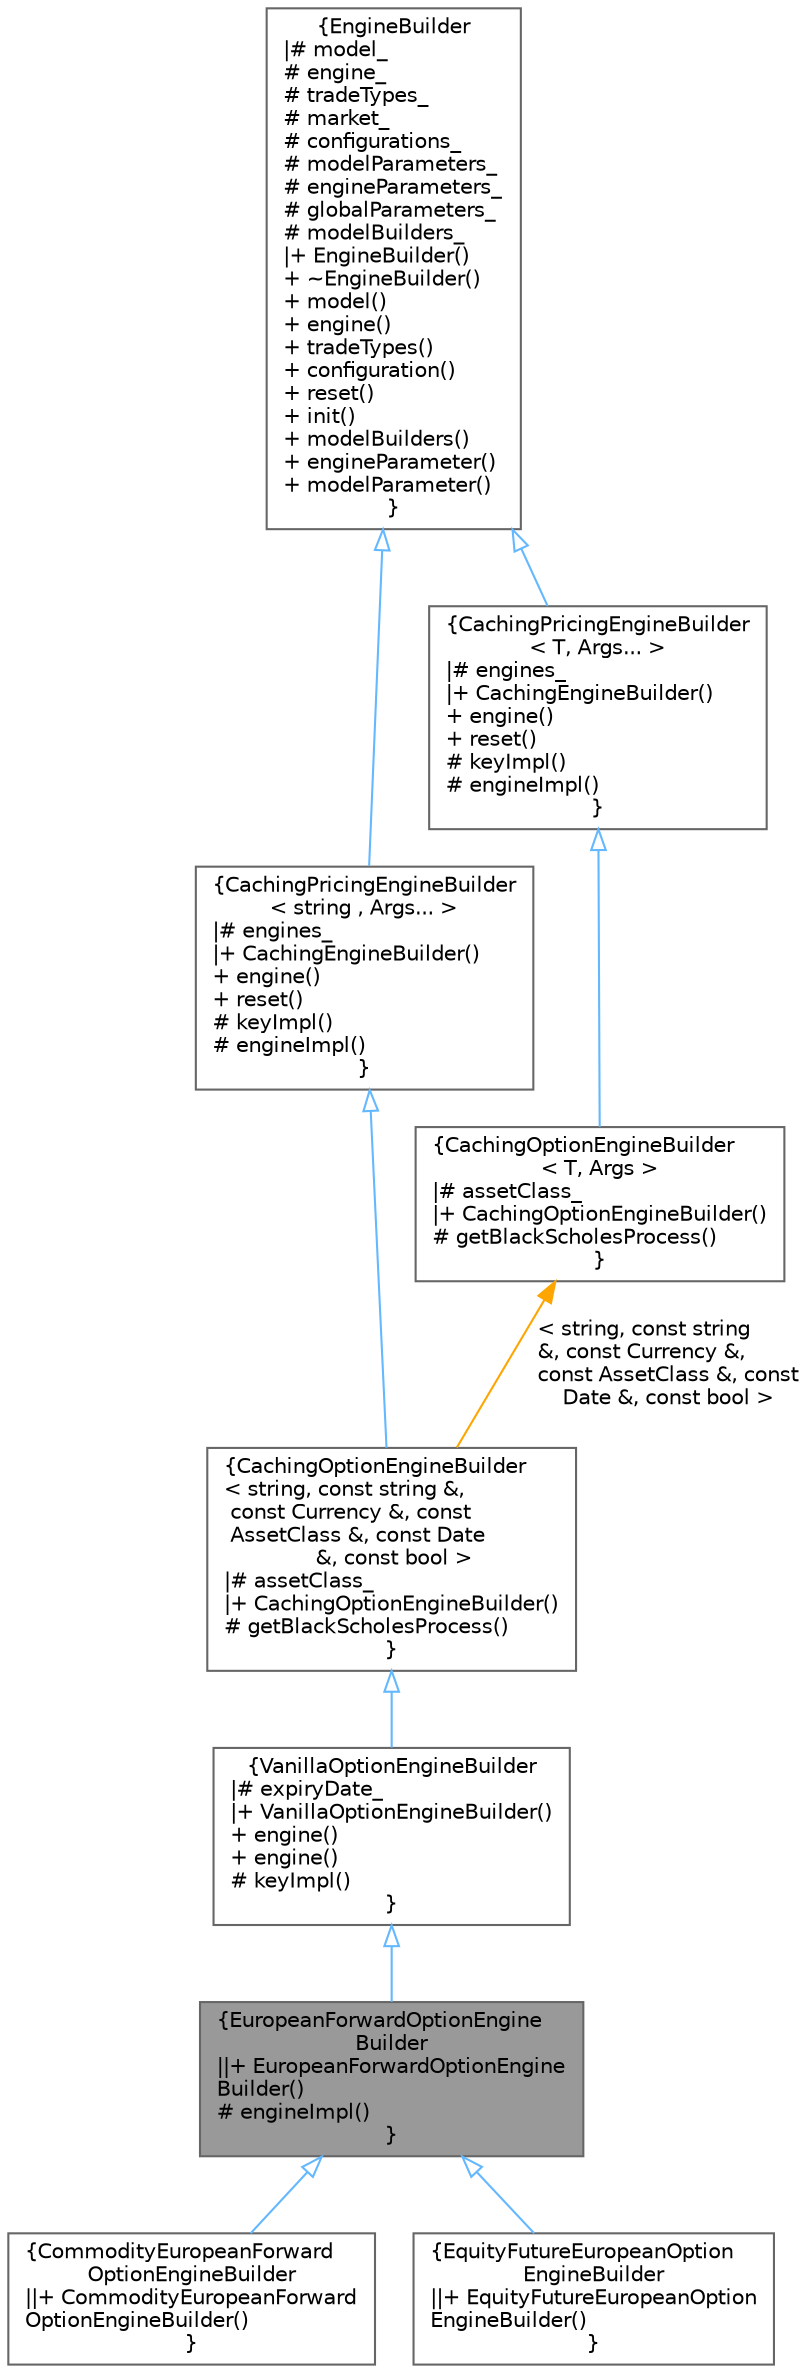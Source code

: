 digraph "EuropeanForwardOptionEngineBuilder"
{
 // INTERACTIVE_SVG=YES
 // LATEX_PDF_SIZE
  bgcolor="transparent";
  edge [fontname=Helvetica,fontsize=10,labelfontname=Helvetica,labelfontsize=10];
  node [fontname=Helvetica,fontsize=10,shape=box,height=0.2,width=0.4];
  Node1 [label="{EuropeanForwardOptionEngine\lBuilder\n||+ EuropeanForwardOptionEngine\lBuilder()\l# engineImpl()\l}",height=0.2,width=0.4,color="gray40", fillcolor="grey60", style="filled", fontcolor="black",tooltip="Abstract Engine Builder for European Vanilla Forward Options."];
  Node2 -> Node1 [dir="back",color="steelblue1",style="solid",arrowtail="onormal"];
  Node2 [label="{VanillaOptionEngineBuilder\n|# expiryDate_\l|+ VanillaOptionEngineBuilder()\l+ engine()\l+ engine()\l# keyImpl()\l}",height=0.2,width=0.4,color="gray40", fillcolor="white", style="filled",URL="$classore_1_1data_1_1_vanilla_option_engine_builder.html",tooltip="Abstract Engine Builder for Vanilla Options."];
  Node3 -> Node2 [dir="back",color="steelblue1",style="solid",arrowtail="onormal"];
  Node3 [label="{CachingOptionEngineBuilder\l\< string, const string &,\l const Currency &, const\l AssetClass &, const Date\l &, const bool \>\n|# assetClass_\l|+ CachingOptionEngineBuilder()\l# getBlackScholesProcess()\l}",height=0.2,width=0.4,color="gray40", fillcolor="white", style="filled",URL="$classore_1_1data_1_1_caching_option_engine_builder.html",tooltip=" "];
  Node4 -> Node3 [dir="back",color="steelblue1",style="solid",arrowtail="onormal"];
  Node4 [label="{CachingPricingEngineBuilder\l\< string , Args... \>\n|# engines_\l|+ CachingEngineBuilder()\l+ engine()\l+ reset()\l# keyImpl()\l# engineImpl()\l}",height=0.2,width=0.4,color="gray40", fillcolor="white", style="filled",URL="$classore_1_1data_1_1_caching_engine_builder.html",tooltip="Abstract template EngineBuilder class that can cache engines and coupon pricers."];
  Node5 -> Node4 [dir="back",color="steelblue1",style="solid",arrowtail="onormal"];
  Node5 [label="{EngineBuilder\n|# model_\l# engine_\l# tradeTypes_\l# market_\l# configurations_\l# modelParameters_\l# engineParameters_\l# globalParameters_\l# modelBuilders_\l|+ EngineBuilder()\l+ ~EngineBuilder()\l+ model()\l+ engine()\l+ tradeTypes()\l+ configuration()\l+ reset()\l+ init()\l+ modelBuilders()\l+ engineParameter()\l+ modelParameter()\l}",height=0.2,width=0.4,color="gray40", fillcolor="white", style="filled",URL="$classore_1_1data_1_1_engine_builder.html",tooltip="Base PricingEngine Builder class for a specific model and engine."];
  Node6 -> Node3 [dir="back",color="orange",style="solid",label=" \< string, const string\l &, const Currency &,\l const AssetClass &, const\l Date &, const bool \>" ];
  Node6 [label="{CachingOptionEngineBuilder\l\< T, Args \>\n|# assetClass_\l|+ CachingOptionEngineBuilder()\l# getBlackScholesProcess()\l}",height=0.2,width=0.4,color="gray40", fillcolor="white", style="filled",URL="$classore_1_1data_1_1_caching_option_engine_builder.html",tooltip=" "];
  Node7 -> Node6 [dir="back",color="steelblue1",style="solid",arrowtail="onormal"];
  Node7 [label="{CachingPricingEngineBuilder\l\< T, Args... \>\n|# engines_\l|+ CachingEngineBuilder()\l+ engine()\l+ reset()\l# keyImpl()\l# engineImpl()\l}",height=0.2,width=0.4,color="gray40", fillcolor="white", style="filled",URL="$classore_1_1data_1_1_caching_engine_builder.html",tooltip="Abstract template EngineBuilder class that can cache engines and coupon pricers."];
  Node5 -> Node7 [dir="back",color="steelblue1",style="solid",arrowtail="onormal"];
  Node1 -> Node8 [dir="back",color="steelblue1",style="solid",arrowtail="onormal"];
  Node8 [label="{CommodityEuropeanForward\lOptionEngineBuilder\n||+ CommodityEuropeanForward\lOptionEngineBuilder()\l}",height=0.2,width=0.4,color="gray40", fillcolor="white", style="filled",URL="$classore_1_1data_1_1_commodity_european_forward_option_engine_builder.html",tooltip=" "];
  Node1 -> Node9 [dir="back",color="steelblue1",style="solid",arrowtail="onormal"];
  Node9 [label="{EquityFutureEuropeanOption\lEngineBuilder\n||+ EquityFutureEuropeanOption\lEngineBuilder()\l}",height=0.2,width=0.4,color="gray40", fillcolor="white", style="filled",URL="$classore_1_1data_1_1_equity_future_european_option_engine_builder.html",tooltip=" "];
}
